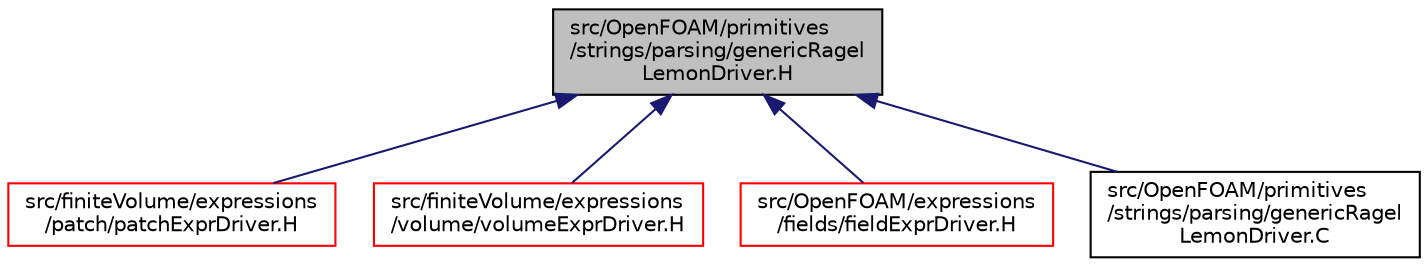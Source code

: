digraph "src/OpenFOAM/primitives/strings/parsing/genericRagelLemonDriver.H"
{
  bgcolor="transparent";
  edge [fontname="Helvetica",fontsize="10",labelfontname="Helvetica",labelfontsize="10"];
  node [fontname="Helvetica",fontsize="10",shape=record];
  Node1 [label="src/OpenFOAM/primitives\l/strings/parsing/genericRagel\lLemonDriver.H",height=0.2,width=0.4,color="black", fillcolor="grey75", style="filled" fontcolor="black"];
  Node1 -> Node2 [dir="back",color="midnightblue",fontsize="10",style="solid",fontname="Helvetica"];
  Node2 [label="src/finiteVolume/expressions\l/patch/patchExprDriver.H",height=0.2,width=0.4,color="red",URL="$patchExprDriver_8H.html"];
  Node1 -> Node3 [dir="back",color="midnightblue",fontsize="10",style="solid",fontname="Helvetica"];
  Node3 [label="src/finiteVolume/expressions\l/volume/volumeExprDriver.H",height=0.2,width=0.4,color="red",URL="$volumeExprDriver_8H.html"];
  Node1 -> Node4 [dir="back",color="midnightblue",fontsize="10",style="solid",fontname="Helvetica"];
  Node4 [label="src/OpenFOAM/expressions\l/fields/fieldExprDriver.H",height=0.2,width=0.4,color="red",URL="$fieldExprDriver_8H.html"];
  Node1 -> Node5 [dir="back",color="midnightblue",fontsize="10",style="solid",fontname="Helvetica"];
  Node5 [label="src/OpenFOAM/primitives\l/strings/parsing/genericRagel\lLemonDriver.C",height=0.2,width=0.4,color="black",URL="$genericRagelLemonDriver_8C.html"];
}
